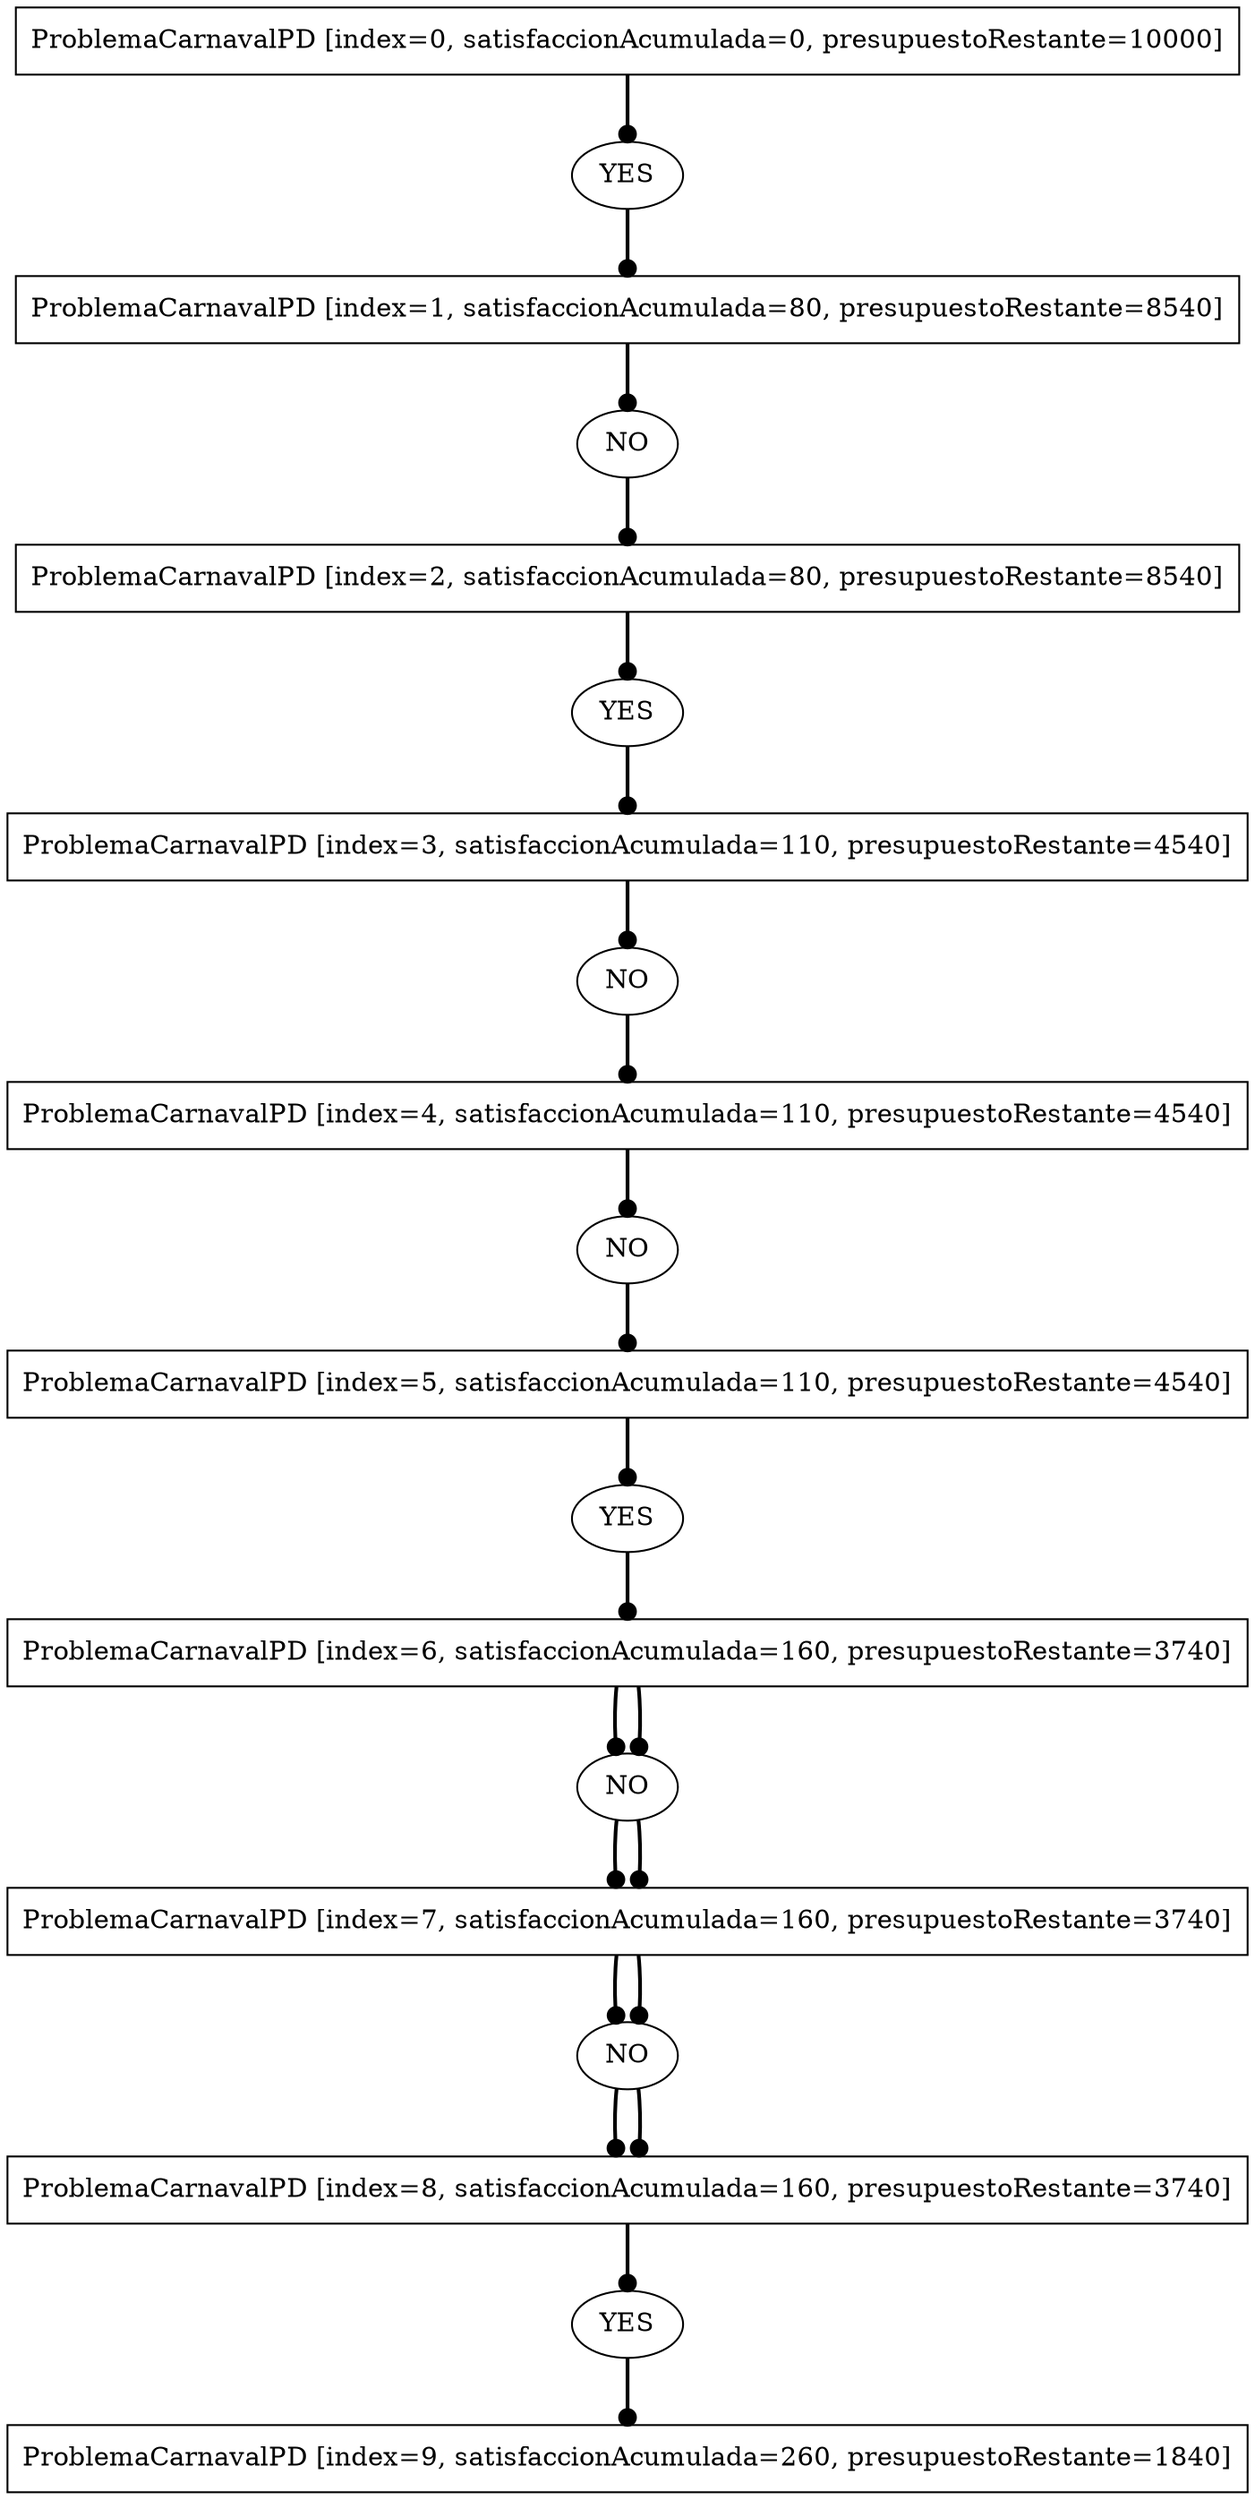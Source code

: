 digraph Carnaval {  
 size="100,100"; 
    "ProblemaCarnavalPD [index=7, satisfaccionAcumulada=160, presupuestoRestante=3740]" [shape=box];
    "ProblemaCarnavalPD [index=7, satisfaccionAcumulada=160, presupuestoRestante=3740],NO" [label=NO];
    "ProblemaCarnavalPD [index=7, satisfaccionAcumulada=160, presupuestoRestante=3740]" -> "ProblemaCarnavalPD [index=7, satisfaccionAcumulada=160, presupuestoRestante=3740],NO"[style=bold,arrowhead=dot];
    "ProblemaCarnavalPD [index=7, satisfaccionAcumulada=160, presupuestoRestante=3740],NO" -> "ProblemaCarnavalPD [index=8, satisfaccionAcumulada=160, presupuestoRestante=3740]"[style=bold,arrowhead=dot];
    "ProblemaCarnavalPD [index=7, satisfaccionAcumulada=160, presupuestoRestante=3740],NO" [label=NO];
    "ProblemaCarnavalPD [index=7, satisfaccionAcumulada=160, presupuestoRestante=3740]" -> "ProblemaCarnavalPD [index=7, satisfaccionAcumulada=160, presupuestoRestante=3740],NO"[style=bold,arrowhead=dot];
    "ProblemaCarnavalPD [index=7, satisfaccionAcumulada=160, presupuestoRestante=3740],NO" -> "ProblemaCarnavalPD [index=8, satisfaccionAcumulada=160, presupuestoRestante=3740]"[style=bold,arrowhead=dot];
    "ProblemaCarnavalPD [index=6, satisfaccionAcumulada=160, presupuestoRestante=3740]" [shape=box];
    "ProblemaCarnavalPD [index=6, satisfaccionAcumulada=160, presupuestoRestante=3740],NO" [label=NO];
    "ProblemaCarnavalPD [index=6, satisfaccionAcumulada=160, presupuestoRestante=3740]" -> "ProblemaCarnavalPD [index=6, satisfaccionAcumulada=160, presupuestoRestante=3740],NO"[style=bold,arrowhead=dot];
    "ProblemaCarnavalPD [index=6, satisfaccionAcumulada=160, presupuestoRestante=3740],NO" -> "ProblemaCarnavalPD [index=7, satisfaccionAcumulada=160, presupuestoRestante=3740]"[style=bold,arrowhead=dot];
    "ProblemaCarnavalPD [index=6, satisfaccionAcumulada=160, presupuestoRestante=3740],NO" [label=NO];
    "ProblemaCarnavalPD [index=6, satisfaccionAcumulada=160, presupuestoRestante=3740]" -> "ProblemaCarnavalPD [index=6, satisfaccionAcumulada=160, presupuestoRestante=3740],NO"[style=bold,arrowhead=dot];
    "ProblemaCarnavalPD [index=6, satisfaccionAcumulada=160, presupuestoRestante=3740],NO" -> "ProblemaCarnavalPD [index=7, satisfaccionAcumulada=160, presupuestoRestante=3740]"[style=bold,arrowhead=dot];
    "ProblemaCarnavalPD [index=5, satisfaccionAcumulada=110, presupuestoRestante=4540]" [shape=box];
    "ProblemaCarnavalPD [index=5, satisfaccionAcumulada=110, presupuestoRestante=4540],YES" [label=YES];
    "ProblemaCarnavalPD [index=5, satisfaccionAcumulada=110, presupuestoRestante=4540]" -> "ProblemaCarnavalPD [index=5, satisfaccionAcumulada=110, presupuestoRestante=4540],YES"[style=bold,arrowhead=dot];
    "ProblemaCarnavalPD [index=5, satisfaccionAcumulada=110, presupuestoRestante=4540],YES" -> "ProblemaCarnavalPD [index=6, satisfaccionAcumulada=160, presupuestoRestante=3740]"[style=bold,arrowhead=dot];
    "ProblemaCarnavalPD [index=4, satisfaccionAcumulada=110, presupuestoRestante=4540]" [shape=box];
    "ProblemaCarnavalPD [index=4, satisfaccionAcumulada=110, presupuestoRestante=4540],NO" [label=NO];
    "ProblemaCarnavalPD [index=4, satisfaccionAcumulada=110, presupuestoRestante=4540]" -> "ProblemaCarnavalPD [index=4, satisfaccionAcumulada=110, presupuestoRestante=4540],NO"[style=bold,arrowhead=dot];
    "ProblemaCarnavalPD [index=4, satisfaccionAcumulada=110, presupuestoRestante=4540],NO" -> "ProblemaCarnavalPD [index=5, satisfaccionAcumulada=110, presupuestoRestante=4540]"[style=bold,arrowhead=dot];
    "ProblemaCarnavalPD [index=3, satisfaccionAcumulada=110, presupuestoRestante=4540]" [shape=box];
    "ProblemaCarnavalPD [index=3, satisfaccionAcumulada=110, presupuestoRestante=4540],NO" [label=NO];
    "ProblemaCarnavalPD [index=3, satisfaccionAcumulada=110, presupuestoRestante=4540]" -> "ProblemaCarnavalPD [index=3, satisfaccionAcumulada=110, presupuestoRestante=4540],NO"[style=bold,arrowhead=dot];
    "ProblemaCarnavalPD [index=3, satisfaccionAcumulada=110, presupuestoRestante=4540],NO" -> "ProblemaCarnavalPD [index=4, satisfaccionAcumulada=110, presupuestoRestante=4540]"[style=bold,arrowhead=dot];
    "ProblemaCarnavalPD [index=9, satisfaccionAcumulada=260, presupuestoRestante=1840]" [shape=box];
    "ProblemaCarnavalPD [index=2, satisfaccionAcumulada=80, presupuestoRestante=8540]" [shape=box];
    "ProblemaCarnavalPD [index=2, satisfaccionAcumulada=80, presupuestoRestante=8540],YES" [label=YES];
    "ProblemaCarnavalPD [index=2, satisfaccionAcumulada=80, presupuestoRestante=8540]" -> "ProblemaCarnavalPD [index=2, satisfaccionAcumulada=80, presupuestoRestante=8540],YES"[style=bold,arrowhead=dot];
    "ProblemaCarnavalPD [index=2, satisfaccionAcumulada=80, presupuestoRestante=8540],YES" -> "ProblemaCarnavalPD [index=3, satisfaccionAcumulada=110, presupuestoRestante=4540]"[style=bold,arrowhead=dot];
    "ProblemaCarnavalPD [index=1, satisfaccionAcumulada=80, presupuestoRestante=8540]" [shape=box];
    "ProblemaCarnavalPD [index=1, satisfaccionAcumulada=80, presupuestoRestante=8540],NO" [label=NO];
    "ProblemaCarnavalPD [index=1, satisfaccionAcumulada=80, presupuestoRestante=8540]" -> "ProblemaCarnavalPD [index=1, satisfaccionAcumulada=80, presupuestoRestante=8540],NO"[style=bold,arrowhead=dot];
    "ProblemaCarnavalPD [index=1, satisfaccionAcumulada=80, presupuestoRestante=8540],NO" -> "ProblemaCarnavalPD [index=2, satisfaccionAcumulada=80, presupuestoRestante=8540]"[style=bold,arrowhead=dot];
    "ProblemaCarnavalPD [index=0, satisfaccionAcumulada=0, presupuestoRestante=10000]" [shape=box];
    "ProblemaCarnavalPD [index=0, satisfaccionAcumulada=0, presupuestoRestante=10000],YES" [label=YES];
    "ProblemaCarnavalPD [index=0, satisfaccionAcumulada=0, presupuestoRestante=10000]" -> "ProblemaCarnavalPD [index=0, satisfaccionAcumulada=0, presupuestoRestante=10000],YES"[style=bold,arrowhead=dot];
    "ProblemaCarnavalPD [index=0, satisfaccionAcumulada=0, presupuestoRestante=10000],YES" -> "ProblemaCarnavalPD [index=1, satisfaccionAcumulada=80, presupuestoRestante=8540]"[style=bold,arrowhead=dot];
    "ProblemaCarnavalPD [index=8, satisfaccionAcumulada=160, presupuestoRestante=3740]" [shape=box];
    "ProblemaCarnavalPD [index=8, satisfaccionAcumulada=160, presupuestoRestante=3740],YES" [label=YES];
    "ProblemaCarnavalPD [index=8, satisfaccionAcumulada=160, presupuestoRestante=3740]" -> "ProblemaCarnavalPD [index=8, satisfaccionAcumulada=160, presupuestoRestante=3740],YES"[style=bold,arrowhead=dot];
    "ProblemaCarnavalPD [index=8, satisfaccionAcumulada=160, presupuestoRestante=3740],YES" -> "ProblemaCarnavalPD [index=9, satisfaccionAcumulada=260, presupuestoRestante=1840]"[style=bold,arrowhead=dot];
}
